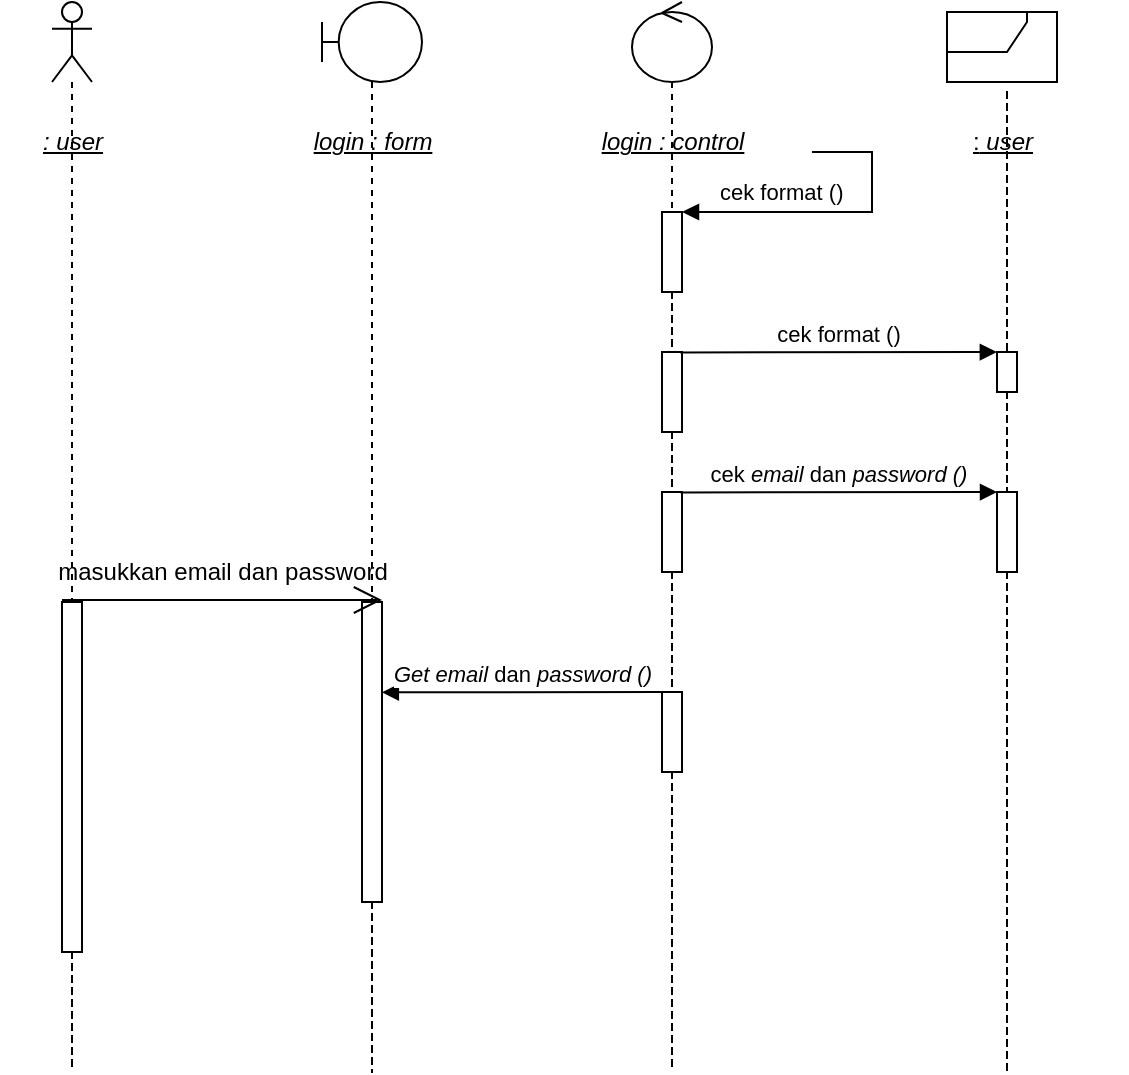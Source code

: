 <mxfile version="20.5.1" type="github"><diagram id="hOrNOuC2hKsfHkcB-1-s" name="Halaman-1"><mxGraphModel dx="2893" dy="1310" grid="1" gridSize="10" guides="1" tooltips="1" connect="1" arrows="1" fold="1" page="1" pageScale="1" pageWidth="850" pageHeight="1100" math="0" shadow="0"><root><mxCell id="0"/><mxCell id="1" parent="0"/><mxCell id="JOX2pZlNejwBpoRSoEd3-20" value="" style="shape=umlFrame;whiteSpace=wrap;html=1;width=40;height=20;" vertex="1" parent="1"><mxGeometry x="517.5" y="60" width="55" height="35" as="geometry"/></mxCell><mxCell id="JOX2pZlNejwBpoRSoEd3-21" value="&lt;u&gt;&lt;i&gt;login : form&lt;/i&gt;&lt;/u&gt;" style="text;html=1;align=center;verticalAlign=middle;resizable=0;points=[];autosize=1;strokeColor=none;fillColor=none;" vertex="1" parent="1"><mxGeometry x="190" y="110" width="80" height="30" as="geometry"/></mxCell><mxCell id="JOX2pZlNejwBpoRSoEd3-22" value="&lt;u&gt;&lt;i&gt;login : control&lt;/i&gt;&lt;/u&gt;" style="text;html=1;align=center;verticalAlign=middle;resizable=0;points=[];autosize=1;strokeColor=none;fillColor=none;" vertex="1" parent="1"><mxGeometry x="335" y="110" width="90" height="30" as="geometry"/></mxCell><mxCell id="JOX2pZlNejwBpoRSoEd3-23" value="&lt;u&gt;:&lt;i&gt;&amp;nbsp;user&lt;/i&gt;&lt;/u&gt;" style="text;html=1;align=center;verticalAlign=middle;resizable=0;points=[];autosize=1;strokeColor=none;fillColor=none;" vertex="1" parent="1"><mxGeometry x="520" y="110" width="50" height="30" as="geometry"/></mxCell><mxCell id="JOX2pZlNejwBpoRSoEd3-24" value="" style="shape=umlLifeline;participant=umlActor;perimeter=lifelinePerimeter;whiteSpace=wrap;html=1;container=1;collapsible=0;recursiveResize=0;verticalAlign=top;spacingTop=36;outlineConnect=0;" vertex="1" parent="1"><mxGeometry x="70" y="55" width="20" height="300" as="geometry"/></mxCell><mxCell id="JOX2pZlNejwBpoRSoEd3-25" value="" style="shape=umlLifeline;participant=umlBoundary;perimeter=lifelinePerimeter;whiteSpace=wrap;html=1;container=1;collapsible=0;recursiveResize=0;verticalAlign=top;spacingTop=36;outlineConnect=0;" vertex="1" parent="1"><mxGeometry x="205" y="55" width="50" height="450" as="geometry"/></mxCell><mxCell id="JOX2pZlNejwBpoRSoEd3-30" value="" style="html=1;points=[];perimeter=orthogonalPerimeter;" vertex="1" parent="JOX2pZlNejwBpoRSoEd3-25"><mxGeometry x="20" y="300" width="10" height="150" as="geometry"/></mxCell><mxCell id="JOX2pZlNejwBpoRSoEd3-26" value="" style="shape=umlLifeline;participant=umlControl;perimeter=lifelinePerimeter;whiteSpace=wrap;html=1;container=1;collapsible=0;recursiveResize=0;verticalAlign=top;spacingTop=36;outlineConnect=0;" vertex="1" parent="1"><mxGeometry x="360" y="55" width="40" height="105" as="geometry"/></mxCell><mxCell id="JOX2pZlNejwBpoRSoEd3-28" value="&lt;u&gt;&lt;i&gt;: user&lt;/i&gt;&lt;/u&gt;" style="text;html=1;align=center;verticalAlign=middle;resizable=0;points=[];autosize=1;strokeColor=none;fillColor=none;" vertex="1" parent="1"><mxGeometry x="55" y="110" width="50" height="30" as="geometry"/></mxCell><mxCell id="JOX2pZlNejwBpoRSoEd3-29" value="" style="html=1;points=[];perimeter=orthogonalPerimeter;" vertex="1" parent="1"><mxGeometry x="75" y="355" width="10" height="175" as="geometry"/></mxCell><mxCell id="JOX2pZlNejwBpoRSoEd3-32" value="" style="endArrow=open;endFill=1;endSize=12;html=1;rounded=0;" edge="1" parent="1"><mxGeometry width="160" relative="1" as="geometry"><mxPoint x="75" y="354" as="sourcePoint"/><mxPoint x="235" y="354" as="targetPoint"/></mxGeometry></mxCell><mxCell id="JOX2pZlNejwBpoRSoEd3-33" value="masukkan email dan password" style="text;html=1;align=center;verticalAlign=middle;resizable=0;points=[];autosize=1;strokeColor=none;fillColor=none;" vertex="1" parent="1"><mxGeometry x="60" y="325" width="190" height="30" as="geometry"/></mxCell><mxCell id="JOX2pZlNejwBpoRSoEd3-35" value="" style="shape=partialRectangle;fillColor=none;align=left;verticalAlign=middle;strokeColor=none;spacingLeft=34;rotatable=0;points=[[0,0.5],[1,0.5]];portConstraint=eastwest;dropTarget=0;" vertex="1" parent="1"><mxGeometry x="350" y="200" width="90" height="30" as="geometry"/></mxCell><mxCell id="JOX2pZlNejwBpoRSoEd3-36" value="" style="shape=partialRectangle;top=0;left=0;bottom=0;fillColor=none;stokeWidth=1;dashed=1;align=left;verticalAlign=middle;spacingLeft=4;spacingRight=4;overflow=hidden;rotatable=0;points=[];portConstraint=eastwest;part=1;" vertex="1" connectable="0" parent="JOX2pZlNejwBpoRSoEd3-35"><mxGeometry width="30" height="30" as="geometry"/></mxCell><mxCell id="JOX2pZlNejwBpoRSoEd3-37" value="" style="html=1;points=[];perimeter=orthogonalPerimeter;" vertex="1" parent="1"><mxGeometry x="375" y="160" width="10" height="40" as="geometry"/></mxCell><mxCell id="JOX2pZlNejwBpoRSoEd3-38" value="cek format ()" style="edgeStyle=orthogonalEdgeStyle;html=1;align=left;spacingLeft=2;endArrow=block;rounded=0;entryX=1;entryY=0;" edge="1" target="JOX2pZlNejwBpoRSoEd3-37" parent="1"><mxGeometry x="0.806" y="-10" relative="1" as="geometry"><mxPoint x="450" y="130" as="sourcePoint"/><Array as="points"><mxPoint x="480" y="130"/></Array><mxPoint as="offset"/></mxGeometry></mxCell><mxCell id="JOX2pZlNejwBpoRSoEd3-39" value="" style="html=1;points=[];perimeter=orthogonalPerimeter;" vertex="1" parent="1"><mxGeometry x="375" y="230" width="10" height="40" as="geometry"/></mxCell><mxCell id="JOX2pZlNejwBpoRSoEd3-40" value="" style="shape=partialRectangle;top=0;left=0;bottom=0;fillColor=none;stokeWidth=1;dashed=1;align=left;verticalAlign=middle;spacingLeft=4;spacingRight=4;overflow=hidden;rotatable=0;points=[];portConstraint=eastwest;part=1;" vertex="1" connectable="0" parent="1"><mxGeometry x="350" y="270" width="30" height="30" as="geometry"/></mxCell><mxCell id="JOX2pZlNejwBpoRSoEd3-44" value="" style="shape=partialRectangle;fillColor=none;align=left;verticalAlign=middle;strokeColor=none;spacingLeft=34;rotatable=0;points=[[0,0.5],[1,0.5]];portConstraint=eastwest;dropTarget=0;" vertex="1" parent="1"><mxGeometry x="517.5" y="100" width="90" height="130" as="geometry"/></mxCell><mxCell id="JOX2pZlNejwBpoRSoEd3-45" value="" style="shape=partialRectangle;top=0;left=0;bottom=0;fillColor=none;stokeWidth=1;dashed=1;align=left;verticalAlign=middle;spacingLeft=4;spacingRight=4;overflow=hidden;rotatable=0;points=[];portConstraint=eastwest;part=1;" vertex="1" connectable="0" parent="JOX2pZlNejwBpoRSoEd3-44"><mxGeometry width="30" height="130" as="geometry"/></mxCell><mxCell id="JOX2pZlNejwBpoRSoEd3-46" value="" style="html=1;points=[];perimeter=orthogonalPerimeter;" vertex="1" parent="1"><mxGeometry x="542.5" y="230" width="10" height="20" as="geometry"/></mxCell><mxCell id="JOX2pZlNejwBpoRSoEd3-47" value="cek format ()" style="html=1;verticalAlign=bottom;endArrow=block;rounded=0;exitX=0.38;exitY=1.007;exitDx=0;exitDy=0;exitPerimeter=0;entryX=0.277;entryY=1;entryDx=0;entryDy=0;entryPerimeter=0;" edge="1" parent="1" source="JOX2pZlNejwBpoRSoEd3-35" target="JOX2pZlNejwBpoRSoEd3-44"><mxGeometry width="80" relative="1" as="geometry"><mxPoint x="460" y="250" as="sourcePoint"/><mxPoint x="540" y="230" as="targetPoint"/></mxGeometry></mxCell><mxCell id="JOX2pZlNejwBpoRSoEd3-48" value="" style="shape=partialRectangle;fillColor=none;align=left;verticalAlign=middle;strokeColor=none;spacingLeft=34;rotatable=0;points=[[0,0.5],[1,0.5]];portConstraint=eastwest;dropTarget=0;" vertex="1" parent="1"><mxGeometry x="517.5" y="250" width="90" height="50" as="geometry"/></mxCell><mxCell id="JOX2pZlNejwBpoRSoEd3-49" value="" style="shape=partialRectangle;top=0;left=0;bottom=0;fillColor=none;stokeWidth=1;dashed=1;align=left;verticalAlign=middle;spacingLeft=4;spacingRight=4;overflow=hidden;rotatable=0;points=[];portConstraint=eastwest;part=1;" vertex="1" connectable="0" parent="JOX2pZlNejwBpoRSoEd3-48"><mxGeometry width="30" height="50" as="geometry"/></mxCell><mxCell id="JOX2pZlNejwBpoRSoEd3-50" value="" style="html=1;points=[];perimeter=orthogonalPerimeter;" vertex="1" parent="1"><mxGeometry x="375" y="300" width="10" height="40" as="geometry"/></mxCell><mxCell id="JOX2pZlNejwBpoRSoEd3-51" value="" style="shape=partialRectangle;top=0;left=0;bottom=0;fillColor=none;stokeWidth=1;dashed=1;align=left;verticalAlign=middle;spacingLeft=4;spacingRight=4;overflow=hidden;rotatable=0;points=[];portConstraint=eastwest;part=1;" vertex="1" connectable="0" parent="1"><mxGeometry x="350" y="340" width="30" height="60" as="geometry"/></mxCell><mxCell id="JOX2pZlNejwBpoRSoEd3-57" value="" style="html=1;points=[];perimeter=orthogonalPerimeter;" vertex="1" parent="1"><mxGeometry x="542.5" y="300" width="10" height="40" as="geometry"/></mxCell><mxCell id="JOX2pZlNejwBpoRSoEd3-58" value="" style="shape=partialRectangle;top=0;left=0;bottom=0;fillColor=none;stokeWidth=1;dashed=1;align=left;verticalAlign=middle;spacingLeft=4;spacingRight=4;overflow=hidden;rotatable=0;points=[];portConstraint=eastwest;part=1;" vertex="1" connectable="0" parent="1"><mxGeometry x="517.5" y="340" width="30" height="250" as="geometry"/></mxCell><mxCell id="JOX2pZlNejwBpoRSoEd3-59" value="cek &lt;i&gt;email &lt;/i&gt;dan &lt;i&gt;password ()&lt;/i&gt;" style="html=1;verticalAlign=bottom;endArrow=block;rounded=0;exitX=0.38;exitY=1.007;exitDx=0;exitDy=0;exitPerimeter=0;entryX=0.277;entryY=1;entryDx=0;entryDy=0;entryPerimeter=0;" edge="1" parent="1"><mxGeometry width="80" relative="1" as="geometry"><mxPoint x="384.27" y="300.21" as="sourcePoint"/><mxPoint x="542.5" y="300.0" as="targetPoint"/></mxGeometry></mxCell><mxCell id="JOX2pZlNejwBpoRSoEd3-60" value="" style="html=1;points=[];perimeter=orthogonalPerimeter;" vertex="1" parent="1"><mxGeometry x="375" y="400" width="10" height="40" as="geometry"/></mxCell><mxCell id="JOX2pZlNejwBpoRSoEd3-61" value="" style="shape=partialRectangle;top=0;left=0;bottom=0;fillColor=none;stokeWidth=1;dashed=1;align=left;verticalAlign=middle;spacingLeft=4;spacingRight=4;overflow=hidden;rotatable=0;points=[];portConstraint=eastwest;part=1;" vertex="1" connectable="0" parent="1"><mxGeometry x="350" y="440" width="30" height="150" as="geometry"/></mxCell><mxCell id="JOX2pZlNejwBpoRSoEd3-62" value="&lt;i&gt;Get&lt;/i&gt;&amp;nbsp;&lt;i&gt;email &lt;/i&gt;dan &lt;i&gt;password ()&lt;/i&gt;" style="html=1;verticalAlign=bottom;endArrow=block;rounded=0;entryX=0.993;entryY=0.301;entryDx=0;entryDy=0;entryPerimeter=0;" edge="1" parent="1" target="JOX2pZlNejwBpoRSoEd3-30"><mxGeometry width="80" relative="1" as="geometry"><mxPoint x="375" y="400" as="sourcePoint"/><mxPoint x="240" y="400.0" as="targetPoint"/></mxGeometry></mxCell><mxCell id="JOX2pZlNejwBpoRSoEd3-63" value="" style="shape=partialRectangle;top=0;left=0;bottom=0;fillColor=none;stokeWidth=1;dashed=1;align=left;verticalAlign=middle;spacingLeft=4;spacingRight=4;overflow=hidden;rotatable=0;points=[];portConstraint=eastwest;part=1;" vertex="1" connectable="0" parent="1"><mxGeometry x="45" y="530" width="35" height="60" as="geometry"/></mxCell><mxCell id="JOX2pZlNejwBpoRSoEd3-64" value="" style="shape=partialRectangle;top=0;left=0;bottom=0;fillColor=none;stokeWidth=1;dashed=1;align=left;verticalAlign=middle;spacingLeft=4;spacingRight=4;overflow=hidden;rotatable=0;points=[];portConstraint=eastwest;part=1;" vertex="1" connectable="0" parent="1"><mxGeometry x="200" y="505" width="30" height="85" as="geometry"/></mxCell></root></mxGraphModel></diagram></mxfile>